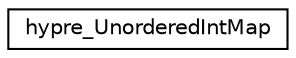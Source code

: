 digraph "Graphical Class Hierarchy"
{
 // LATEX_PDF_SIZE
  edge [fontname="Helvetica",fontsize="10",labelfontname="Helvetica",labelfontsize="10"];
  node [fontname="Helvetica",fontsize="10",shape=record];
  rankdir="LR";
  Node0 [label="hypre_UnorderedIntMap",height=0.2,width=0.4,color="black", fillcolor="white", style="filled",URL="$structhypre___unordered_int_map.html",tooltip=" "];
}
